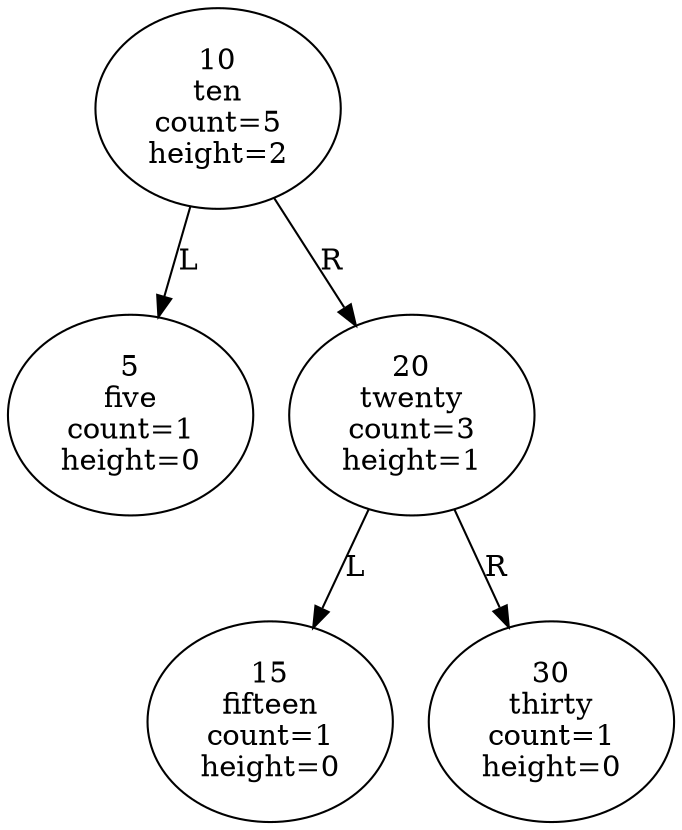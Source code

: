 digraph {
  node_1442407170 [label="10\nten\ncount=5\nheight=2"];
  node_1442407170 -> node_1118140819 [label=L taildir=sw];
  node_1442407170 -> node_1975012498 [label=R taildir=se];
  node_1118140819 [label="5\nfive\ncount=1\nheight=0"];
  node_1975012498 [label="20\ntwenty\ncount=3\nheight=1"];
  node_1975012498 -> node_1028566121 [label=L taildir=sw];
  node_1975012498 -> node_1808253012 [label=R taildir=se];
  node_1028566121 [label="15\nfifteen\ncount=1\nheight=0"];
  node_1808253012 [label="30\nthirty\ncount=1\nheight=0"];
}
